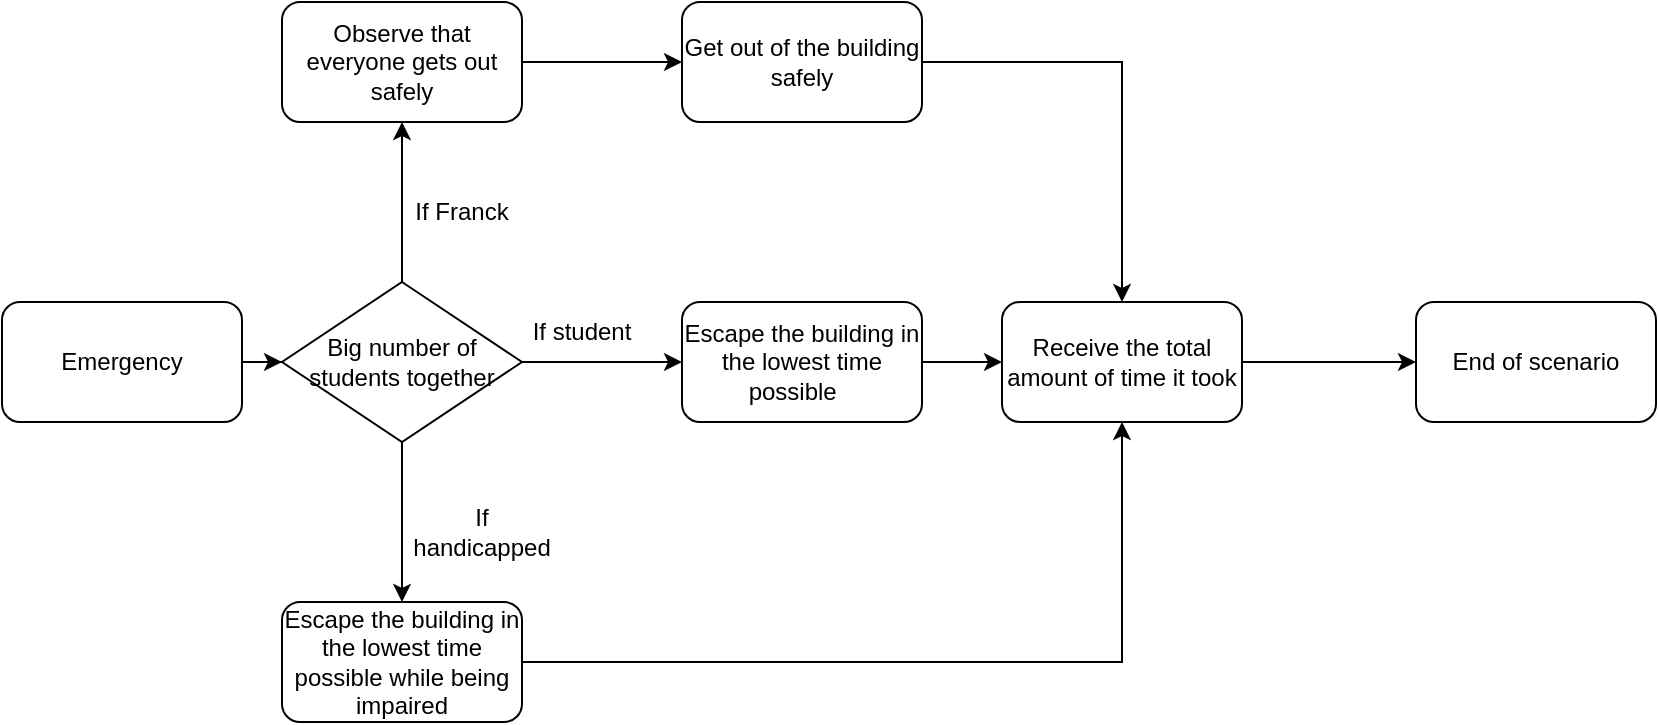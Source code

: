 <mxfile version="16.6.3" type="device"><diagram id="_Unx22g0ubKEjABYoxqO" name="Page-2"><mxGraphModel dx="409" dy="277" grid="1" gridSize="10" guides="1" tooltips="1" connect="1" arrows="1" fold="1" page="1" pageScale="1" pageWidth="827" pageHeight="1169" background="#ffffff" math="0" shadow="0"><root><mxCell id="xE_MtGyCCR_YxZDarbel-0"/><mxCell id="xE_MtGyCCR_YxZDarbel-1" parent="xE_MtGyCCR_YxZDarbel-0"/><mxCell id="ArWL53PPNUnDQX67nxTX-4" style="edgeStyle=orthogonalEdgeStyle;rounded=0;orthogonalLoop=1;jettySize=auto;html=1;entryX=0;entryY=0.5;entryDx=0;entryDy=0;" edge="1" parent="xE_MtGyCCR_YxZDarbel-1" source="ArWL53PPNUnDQX67nxTX-0" target="ArWL53PPNUnDQX67nxTX-3"><mxGeometry relative="1" as="geometry"/></mxCell><mxCell id="ArWL53PPNUnDQX67nxTX-0" value="Emergency" style="rounded=1;whiteSpace=wrap;html=1;" vertex="1" parent="xE_MtGyCCR_YxZDarbel-1"><mxGeometry y="420" width="120" height="60" as="geometry"/></mxCell><mxCell id="ArWL53PPNUnDQX67nxTX-6" value="" style="edgeStyle=orthogonalEdgeStyle;rounded=0;orthogonalLoop=1;jettySize=auto;html=1;" edge="1" parent="xE_MtGyCCR_YxZDarbel-1" source="ArWL53PPNUnDQX67nxTX-3"><mxGeometry relative="1" as="geometry"><mxPoint x="340" y="450" as="targetPoint"/></mxGeometry></mxCell><mxCell id="ArWL53PPNUnDQX67nxTX-12" value="" style="edgeStyle=orthogonalEdgeStyle;rounded=0;orthogonalLoop=1;jettySize=auto;html=1;" edge="1" parent="xE_MtGyCCR_YxZDarbel-1" source="ArWL53PPNUnDQX67nxTX-3" target="ArWL53PPNUnDQX67nxTX-11"><mxGeometry relative="1" as="geometry"/></mxCell><mxCell id="ArWL53PPNUnDQX67nxTX-17" style="edgeStyle=orthogonalEdgeStyle;rounded=0;orthogonalLoop=1;jettySize=auto;html=1;" edge="1" parent="xE_MtGyCCR_YxZDarbel-1" source="ArWL53PPNUnDQX67nxTX-3"><mxGeometry relative="1" as="geometry"><mxPoint x="200" y="330" as="targetPoint"/></mxGeometry></mxCell><mxCell id="ArWL53PPNUnDQX67nxTX-3" value="Big number of students together" style="rhombus;whiteSpace=wrap;html=1;" vertex="1" parent="xE_MtGyCCR_YxZDarbel-1"><mxGeometry x="140" y="410" width="120" height="80" as="geometry"/></mxCell><mxCell id="ArWL53PPNUnDQX67nxTX-9" style="edgeStyle=orthogonalEdgeStyle;rounded=0;orthogonalLoop=1;jettySize=auto;html=1;" edge="1" parent="xE_MtGyCCR_YxZDarbel-1" source="ArWL53PPNUnDQX67nxTX-7"><mxGeometry relative="1" as="geometry"><mxPoint x="500" y="450" as="targetPoint"/></mxGeometry></mxCell><mxCell id="ArWL53PPNUnDQX67nxTX-7" value="&lt;div&gt;&lt;span&gt;Escape the building in the lowest time possible&lt;/span&gt;&lt;span style=&quot;white-space: pre&quot;&gt;&#9;&lt;/span&gt;&lt;/div&gt;" style="rounded=1;whiteSpace=wrap;html=1;align=center;" vertex="1" parent="xE_MtGyCCR_YxZDarbel-1"><mxGeometry x="340" y="420" width="120" height="60" as="geometry"/></mxCell><mxCell id="ArWL53PPNUnDQX67nxTX-8" value="If student" style="text;html=1;strokeColor=none;fillColor=none;align=center;verticalAlign=middle;whiteSpace=wrap;rounded=0;" vertex="1" parent="xE_MtGyCCR_YxZDarbel-1"><mxGeometry x="260" y="420" width="60" height="30" as="geometry"/></mxCell><mxCell id="ArWL53PPNUnDQX67nxTX-25" value="" style="edgeStyle=orthogonalEdgeStyle;rounded=0;orthogonalLoop=1;jettySize=auto;html=1;" edge="1" parent="xE_MtGyCCR_YxZDarbel-1" source="ArWL53PPNUnDQX67nxTX-10" target="ArWL53PPNUnDQX67nxTX-23"><mxGeometry relative="1" as="geometry"/></mxCell><mxCell id="ArWL53PPNUnDQX67nxTX-10" value="Receive the total amount of time it took" style="rounded=1;whiteSpace=wrap;html=1;" vertex="1" parent="xE_MtGyCCR_YxZDarbel-1"><mxGeometry x="500" y="420" width="120" height="60" as="geometry"/></mxCell><mxCell id="ArWL53PPNUnDQX67nxTX-16" style="edgeStyle=orthogonalEdgeStyle;rounded=0;orthogonalLoop=1;jettySize=auto;html=1;entryX=0.5;entryY=1;entryDx=0;entryDy=0;" edge="1" parent="xE_MtGyCCR_YxZDarbel-1" source="ArWL53PPNUnDQX67nxTX-11" target="ArWL53PPNUnDQX67nxTX-10"><mxGeometry relative="1" as="geometry"/></mxCell><mxCell id="ArWL53PPNUnDQX67nxTX-11" value="Escape the building in the lowest time possible while being impaired" style="rounded=1;whiteSpace=wrap;html=1;" vertex="1" parent="xE_MtGyCCR_YxZDarbel-1"><mxGeometry x="140" y="570" width="120" height="60" as="geometry"/></mxCell><mxCell id="ArWL53PPNUnDQX67nxTX-13" value="If handicapped" style="text;html=1;strokeColor=none;fillColor=none;align=center;verticalAlign=middle;whiteSpace=wrap;rounded=0;" vertex="1" parent="xE_MtGyCCR_YxZDarbel-1"><mxGeometry x="210" y="520" width="60" height="30" as="geometry"/></mxCell><mxCell id="ArWL53PPNUnDQX67nxTX-19" style="edgeStyle=orthogonalEdgeStyle;rounded=0;orthogonalLoop=1;jettySize=auto;html=1;" edge="1" parent="xE_MtGyCCR_YxZDarbel-1" source="ArWL53PPNUnDQX67nxTX-18"><mxGeometry relative="1" as="geometry"><mxPoint x="340" y="300" as="targetPoint"/></mxGeometry></mxCell><mxCell id="ArWL53PPNUnDQX67nxTX-18" value="Observe that everyone gets out safely" style="rounded=1;whiteSpace=wrap;html=1;" vertex="1" parent="xE_MtGyCCR_YxZDarbel-1"><mxGeometry x="140" y="270" width="120" height="60" as="geometry"/></mxCell><mxCell id="ArWL53PPNUnDQX67nxTX-21" style="edgeStyle=orthogonalEdgeStyle;rounded=0;orthogonalLoop=1;jettySize=auto;html=1;entryX=0.5;entryY=0;entryDx=0;entryDy=0;" edge="1" parent="xE_MtGyCCR_YxZDarbel-1" source="ArWL53PPNUnDQX67nxTX-20" target="ArWL53PPNUnDQX67nxTX-10"><mxGeometry relative="1" as="geometry"/></mxCell><mxCell id="ArWL53PPNUnDQX67nxTX-20" value="Get out of the building safely" style="rounded=1;whiteSpace=wrap;html=1;" vertex="1" parent="xE_MtGyCCR_YxZDarbel-1"><mxGeometry x="340" y="270" width="120" height="60" as="geometry"/></mxCell><mxCell id="ArWL53PPNUnDQX67nxTX-23" value="End of scenario" style="rounded=1;whiteSpace=wrap;html=1;" vertex="1" parent="xE_MtGyCCR_YxZDarbel-1"><mxGeometry x="707" y="420" width="120" height="60" as="geometry"/></mxCell><mxCell id="ArWL53PPNUnDQX67nxTX-24" value="If Franck" style="text;html=1;strokeColor=none;fillColor=none;align=center;verticalAlign=middle;whiteSpace=wrap;rounded=0;" vertex="1" parent="xE_MtGyCCR_YxZDarbel-1"><mxGeometry x="200" y="360" width="60" height="30" as="geometry"/></mxCell></root></mxGraphModel></diagram></mxfile>